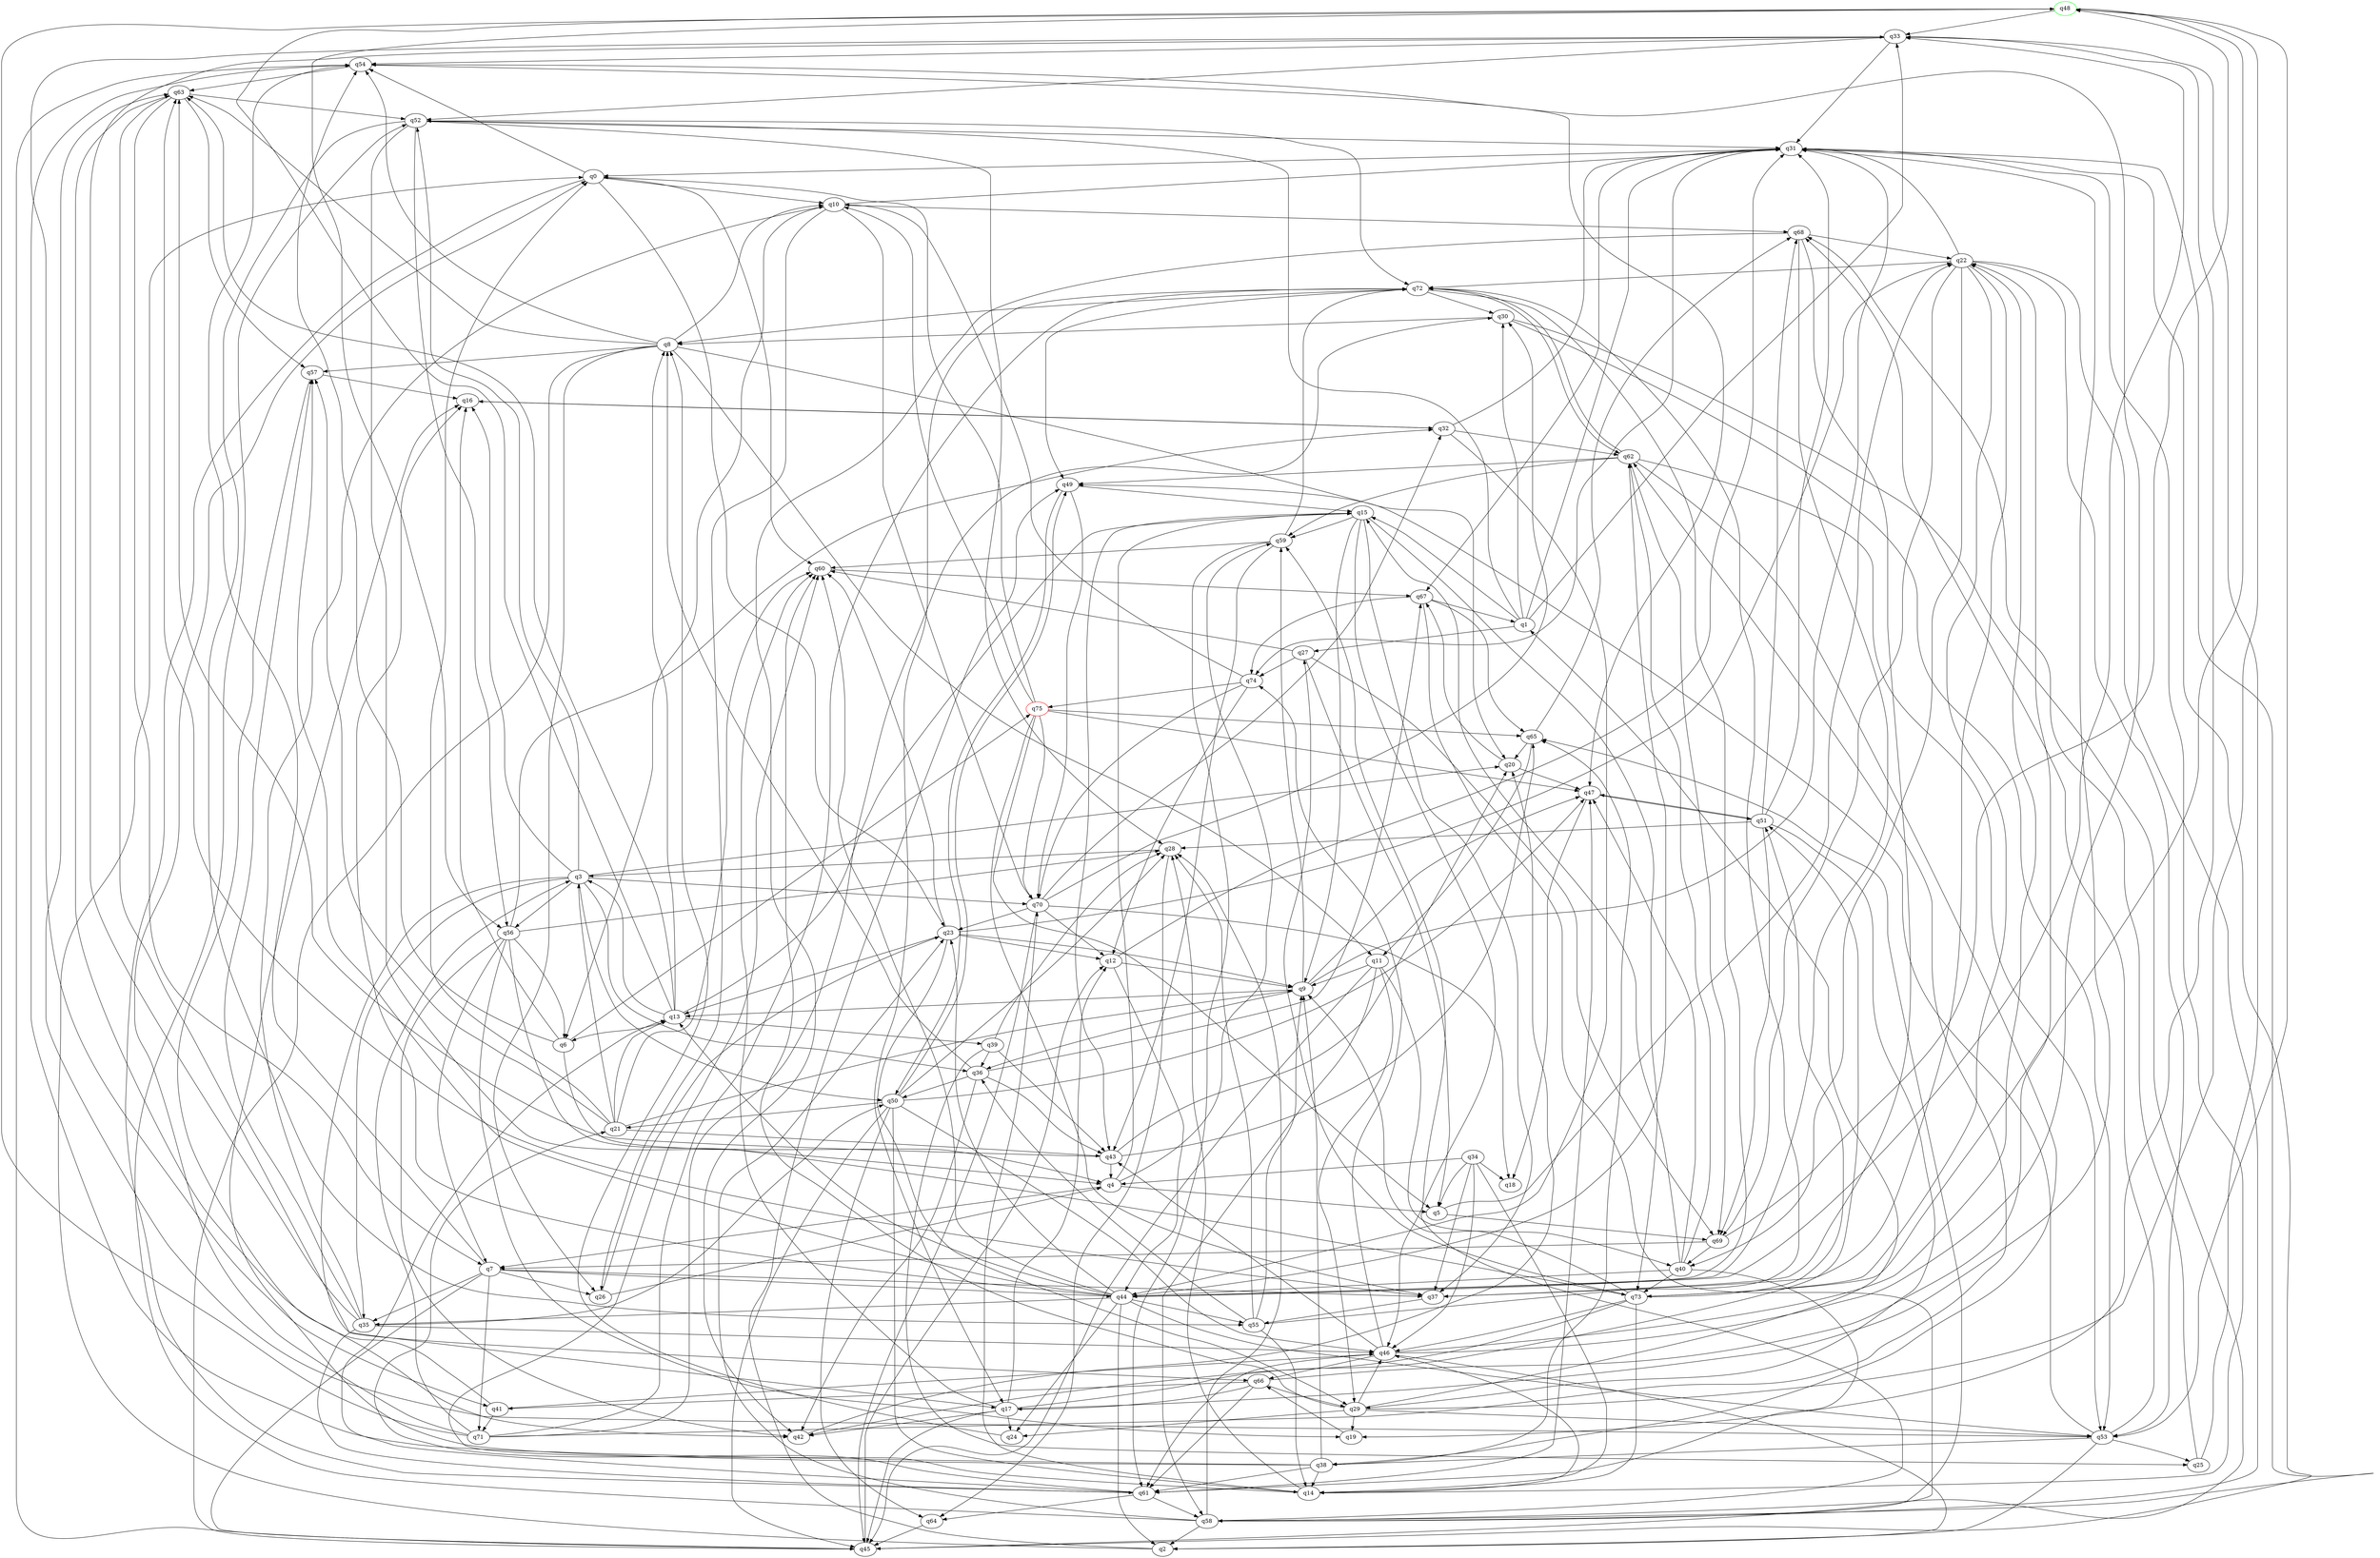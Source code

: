 digraph A{
q48 [initial=1,color=green];
q75 [final=1,color=red];
q0 -> q10;
q0 -> q23;
q0 -> q54;
q0 -> q60;
q0 -> q61;
q1 -> q15;
q1 -> q27;
q1 -> q30;
q1 -> q31;
q1 -> q33;
q1 -> q52;
q2 -> q0;
q2 -> q49;
q3 -> q16;
q3 -> q17;
q3 -> q20;
q3 -> q35;
q3 -> q36;
q3 -> q50;
q3 -> q52;
q3 -> q56;
q3 -> q70;
q4 -> q5;
q4 -> q7;
q4 -> q15;
q4 -> q59;
q5 -> q22;
q5 -> q69;
q6 -> q4;
q6 -> q16;
q6 -> q54;
q6 -> q75;
q7 -> q26;
q7 -> q35;
q7 -> q37;
q7 -> q44;
q7 -> q45;
q7 -> q54;
q7 -> q71;
q8 -> q10;
q8 -> q11;
q8 -> q20;
q8 -> q26;
q8 -> q45;
q8 -> q54;
q8 -> q57;
q8 -> q63;
q9 -> q13;
q9 -> q31;
q9 -> q36;
q9 -> q47;
q9 -> q59;
q10 -> q6;
q10 -> q26;
q10 -> q31;
q10 -> q68;
q10 -> q70;
q11 -> q9;
q11 -> q29;
q11 -> q40;
q11 -> q45;
q11 -> q58;
q12 -> q9;
q12 -> q31;
q12 -> q44;
q13 -> q3;
q13 -> q6;
q13 -> q8;
q13 -> q15;
q13 -> q39;
q13 -> q48;
q13 -> q63;
q14 -> q28;
q14 -> q46;
q14 -> q60;
q14 -> q70;
q15 -> q9;
q15 -> q37;
q15 -> q43;
q15 -> q46;
q15 -> q59;
q15 -> q73;
q16 -> q32;
q17 -> q12;
q17 -> q24;
q17 -> q31;
q17 -> q42;
q17 -> q45;
q17 -> q51;
q17 -> q60;
q19 -> q66;
q20 -> q47;
q20 -> q67;
q21 -> q0;
q21 -> q3;
q21 -> q9;
q21 -> q13;
q21 -> q43;
q21 -> q57;
q21 -> q60;
q22 -> q31;
q22 -> q37;
q22 -> q40;
q22 -> q53;
q22 -> q58;
q22 -> q69;
q22 -> q72;
q22 -> q73;
q23 -> q9;
q23 -> q12;
q23 -> q13;
q23 -> q22;
q23 -> q29;
q23 -> q60;
q24 -> q8;
q25 -> q33;
q25 -> q68;
q26 -> q4;
q26 -> q23;
q27 -> q5;
q27 -> q60;
q27 -> q69;
q27 -> q74;
q28 -> q3;
q28 -> q64;
q29 -> q1;
q29 -> q19;
q29 -> q24;
q29 -> q46;
q29 -> q48;
q29 -> q53;
q29 -> q60;
q30 -> q8;
q30 -> q53;
q30 -> q58;
q31 -> q0;
q31 -> q14;
q31 -> q58;
q31 -> q67;
q31 -> q74;
q32 -> q16;
q32 -> q31;
q32 -> q44;
q32 -> q62;
q33 -> q19;
q33 -> q31;
q33 -> q41;
q33 -> q52;
q33 -> q54;
q34 -> q4;
q34 -> q5;
q34 -> q14;
q34 -> q18;
q34 -> q37;
q34 -> q46;
q35 -> q10;
q35 -> q33;
q35 -> q46;
q35 -> q50;
q35 -> q57;
q35 -> q61;
q36 -> q8;
q36 -> q42;
q36 -> q43;
q36 -> q50;
q36 -> q67;
q37 -> q55;
q37 -> q63;
q38 -> q9;
q38 -> q14;
q38 -> q16;
q38 -> q54;
q38 -> q61;
q38 -> q65;
q39 -> q25;
q39 -> q28;
q39 -> q36;
q39 -> q43;
q40 -> q15;
q40 -> q44;
q40 -> q47;
q40 -> q61;
q40 -> q62;
q40 -> q73;
q41 -> q46;
q41 -> q63;
q41 -> q71;
q42 -> q20;
q43 -> q4;
q43 -> q20;
q43 -> q63;
q43 -> q65;
q44 -> q2;
q44 -> q13;
q44 -> q16;
q44 -> q23;
q44 -> q24;
q44 -> q33;
q44 -> q35;
q44 -> q53;
q44 -> q55;
q44 -> q57;
q44 -> q60;
q44 -> q62;
q45 -> q12;
q45 -> q31;
q45 -> q54;
q46 -> q2;
q46 -> q22;
q46 -> q43;
q46 -> q54;
q46 -> q61;
q46 -> q66;
q46 -> q74;
q47 -> q18;
q47 -> q51;
q48 -> q33;
q48 -> q53;
q48 -> q56;
q48 -> q73;
q49 -> q15;
q49 -> q50;
q49 -> q70;
q50 -> q14;
q50 -> q21;
q50 -> q28;
q50 -> q45;
q50 -> q46;
q50 -> q47;
q50 -> q49;
q50 -> q64;
q51 -> q28;
q51 -> q29;
q51 -> q31;
q51 -> q47;
q51 -> q68;
q51 -> q69;
q52 -> q4;
q52 -> q28;
q52 -> q31;
q52 -> q55;
q52 -> q56;
q52 -> q72;
q53 -> q2;
q53 -> q25;
q53 -> q38;
q53 -> q49;
q53 -> q63;
q53 -> q68;
q54 -> q47;
q54 -> q63;
q55 -> q9;
q55 -> q14;
q55 -> q28;
q55 -> q36;
q55 -> q72;
q56 -> q6;
q56 -> q7;
q56 -> q19;
q56 -> q28;
q56 -> q32;
q56 -> q42;
q56 -> q73;
q57 -> q16;
q57 -> q42;
q58 -> q2;
q58 -> q23;
q58 -> q28;
q58 -> q52;
q58 -> q59;
q58 -> q65;
q59 -> q43;
q59 -> q60;
q59 -> q61;
q59 -> q72;
q60 -> q67;
q61 -> q13;
q61 -> q21;
q61 -> q47;
q61 -> q58;
q61 -> q64;
q62 -> q38;
q62 -> q49;
q62 -> q53;
q62 -> q59;
q62 -> q69;
q62 -> q72;
q63 -> q7;
q63 -> q52;
q63 -> q57;
q63 -> q66;
q64 -> q45;
q65 -> q11;
q65 -> q20;
q65 -> q68;
q66 -> q17;
q66 -> q22;
q66 -> q29;
q66 -> q41;
q66 -> q61;
q67 -> q1;
q67 -> q45;
q67 -> q65;
q67 -> q74;
q68 -> q22;
q68 -> q37;
q68 -> q42;
q68 -> q44;
q69 -> q7;
q69 -> q40;
q69 -> q48;
q70 -> q12;
q70 -> q18;
q70 -> q23;
q70 -> q30;
q70 -> q32;
q70 -> q45;
q71 -> q0;
q71 -> q3;
q71 -> q30;
q71 -> q48;
q71 -> q62;
q71 -> q72;
q72 -> q8;
q72 -> q17;
q72 -> q30;
q72 -> q44;
q72 -> q49;
q72 -> q62;
q73 -> q9;
q73 -> q14;
q73 -> q27;
q73 -> q42;
q73 -> q46;
q73 -> q51;
q74 -> q10;
q74 -> q12;
q74 -> q70;
q74 -> q75;
q75 -> q0;
q75 -> q5;
q75 -> q10;
q75 -> q37;
q75 -> q47;
q75 -> q65;
q75 -> q70;
}
